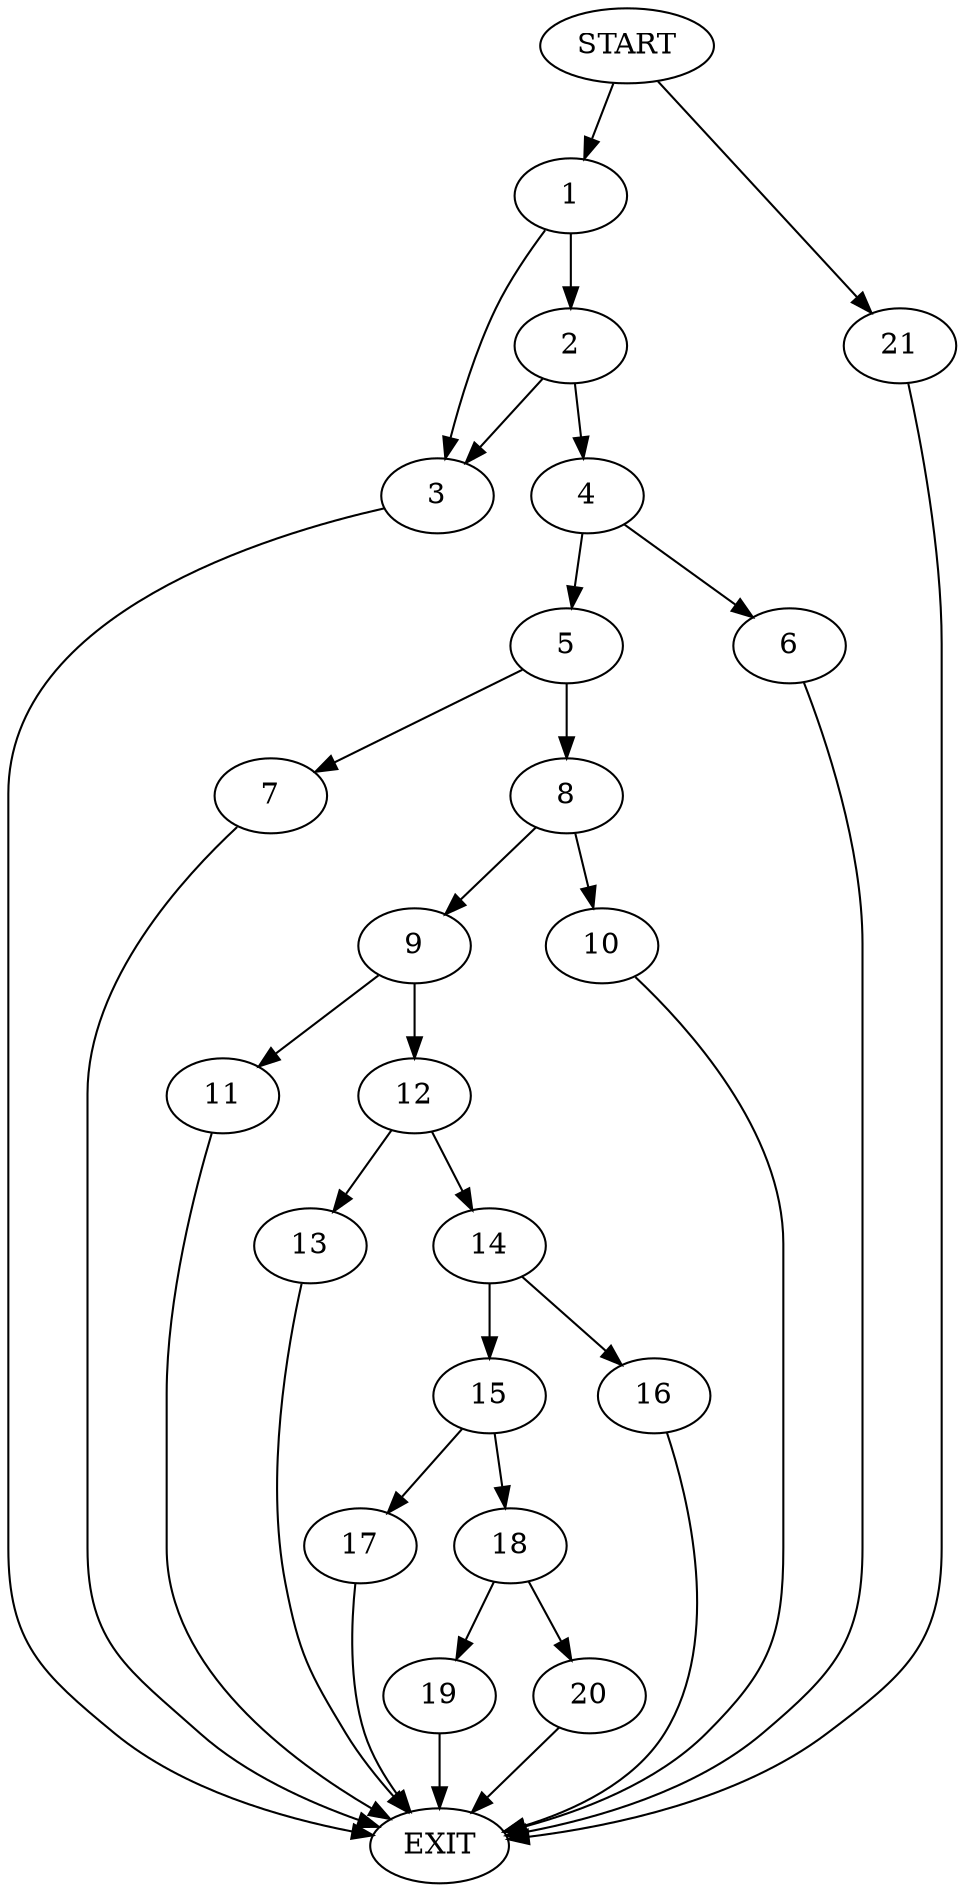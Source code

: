 digraph {
0 [label="START"]
22 [label="EXIT"]
0 -> 1
1 -> 2
1 -> 3
2 -> 4
2 -> 3
3 -> 22
4 -> 5
4 -> 6
6 -> 22
5 -> 7
5 -> 8
8 -> 9
8 -> 10
7 -> 22
10 -> 22
9 -> 11
9 -> 12
12 -> 13
12 -> 14
11 -> 22
14 -> 15
14 -> 16
13 -> 22
16 -> 22
15 -> 17
15 -> 18
17 -> 22
18 -> 19
18 -> 20
19 -> 22
20 -> 22
0 -> 21
21 -> 22
}

